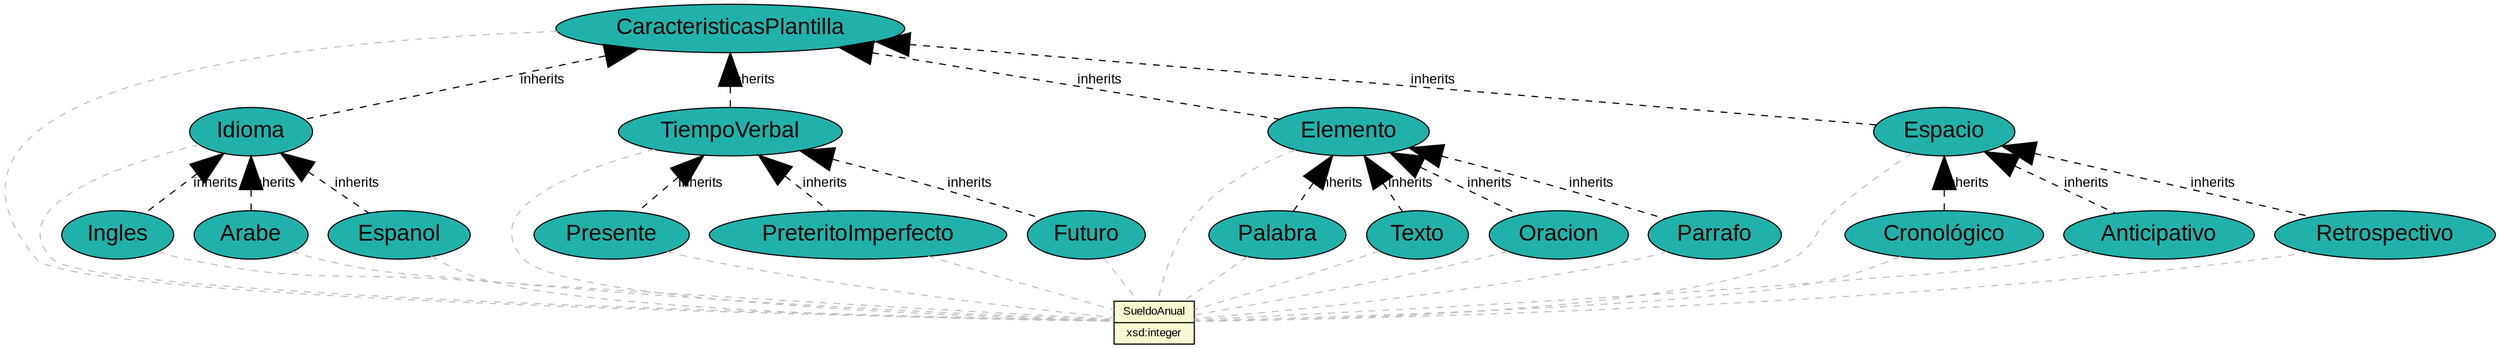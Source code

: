 graph characteristics{
	//Defecto
	node [fontname="Arial"];
	edge [fontname="Arial",fontsize=12];

	//PROPERTIES
	  node [shape="record",style="filled",fillcolor="lightgoldenrodyellow",fontsize="10"]
	
	property_SueldoAnual [label="{SueldoAnual|xsd:integer}"];

	//CLASES
	node [shape="ellipse",style="filled",fillcolor="lightseagreen",fontsize="20"]	
	
	class_Palabra [label="Palabra"];
	class_Cronológico [label="Cronológico"];
	class_Presente [label="Presente"];
	class_Anticipativo [label="Anticipativo"];
	class_Idioma [label="Idioma"];
	class_TiempoVerbal [label="TiempoVerbal"];
	class_Retrospectivo [label="Retrospectivo"];
	class_Texto [label="Texto"];
	class_Oracion [label="Oracion"];
	class_Ingles [label="Ingles"];
	class_PreteritoImperfecto [label="PreteritoImperfecto"];
	class_Elemento [label="Elemento"];
	class_CaracteristicasPlantilla [label="CaracteristicasPlantilla"];
	class_Arabe [label="Arabe"];
	class_Espanol [label="Espanol"];
	class_Futuro [label="Futuro"];
	class_Espacio [label="Espacio"];
	class_Parrafo [label="Parrafo"];

	//RELACIONES
	node [shape="hexagon",style="filled",fillcolor="paleturquoise",fontsize="15"]	
	

	//CLASE -- PROPIEDAD

edge[style="dashed",len="3",color="grey"]	
	class_CaracteristicasPlantilla -- property_SueldoAnual;
	class_Idioma -- property_SueldoAnual
	class_TiempoVerbal -- property_SueldoAnual
	class_Espacio -- property_SueldoAnual
	class_Elemento -- property_SueldoAnual
	class_Espanol -- property_SueldoAnual
	class_Ingles -- property_SueldoAnual
	class_Arabe -- property_SueldoAnual
	class_Presente -- property_SueldoAnual
	class_Futuro -- property_SueldoAnual
	class_PreteritoImperfecto -- property_SueldoAnual
	class_Cronológico -- property_SueldoAnual
	class_Retrospectivo -- property_SueldoAnual
	class_Anticipativo -- property_SueldoAnual
	class_Texto -- property_SueldoAnual
	class_Parrafo -- property_SueldoAnual
	class_Oracion -- property_SueldoAnual
	class_Palabra -- property_SueldoAnual

	//RELACION -- PROPIEDAD
	

	// uso indirecto de definición de tipos
	edge[style="dotted",arrowhead="vee",dir="forward",arrowsize="2"];

	// asociaciones a través de atributos marcadas de forma directa
	edge[fontcolor="orangered", color="orangered", style="dashed", arrowhead="vee",dir="forward",arrowsize="2"];

	// herencias
	edge[len="5"fontcolor="black",color="black",arrowhead="normal",arrowsize="3",dir="back",]	class_CaracteristicasPlantilla -- class_Idioma [label="inherits"];
	class_Idioma -- class_Espanol [label="inherits"];
	class_Idioma -- class_Ingles [label="inherits"];
	class_Idioma -- class_Arabe [label="inherits"];
	class_CaracteristicasPlantilla -- class_TiempoVerbal [label="inherits"];
	class_TiempoVerbal -- class_Presente [label="inherits"];
	class_TiempoVerbal -- class_Futuro [label="inherits"];
	class_TiempoVerbal -- class_PreteritoImperfecto [label="inherits"];
	class_CaracteristicasPlantilla -- class_Espacio [label="inherits"];
	class_Espacio -- class_Cronológico [label="inherits"];
	class_Espacio -- class_Retrospectivo [label="inherits"];
	class_Espacio -- class_Anticipativo [label="inherits"];
	class_CaracteristicasPlantilla -- class_Elemento [label="inherits"];
	class_Elemento -- class_Texto [label="inherits"];
	class_Elemento -- class_Parrafo [label="inherits"];
	class_Elemento -- class_Oracion [label="inherits"];
	class_Elemento -- class_Palabra [label="inherits"];

	// enlaces de relaciones
	edge[len="2",penwidth="3",color="blue",fontcolor="blue",dir="forward",arrowhead="normal"]

}

